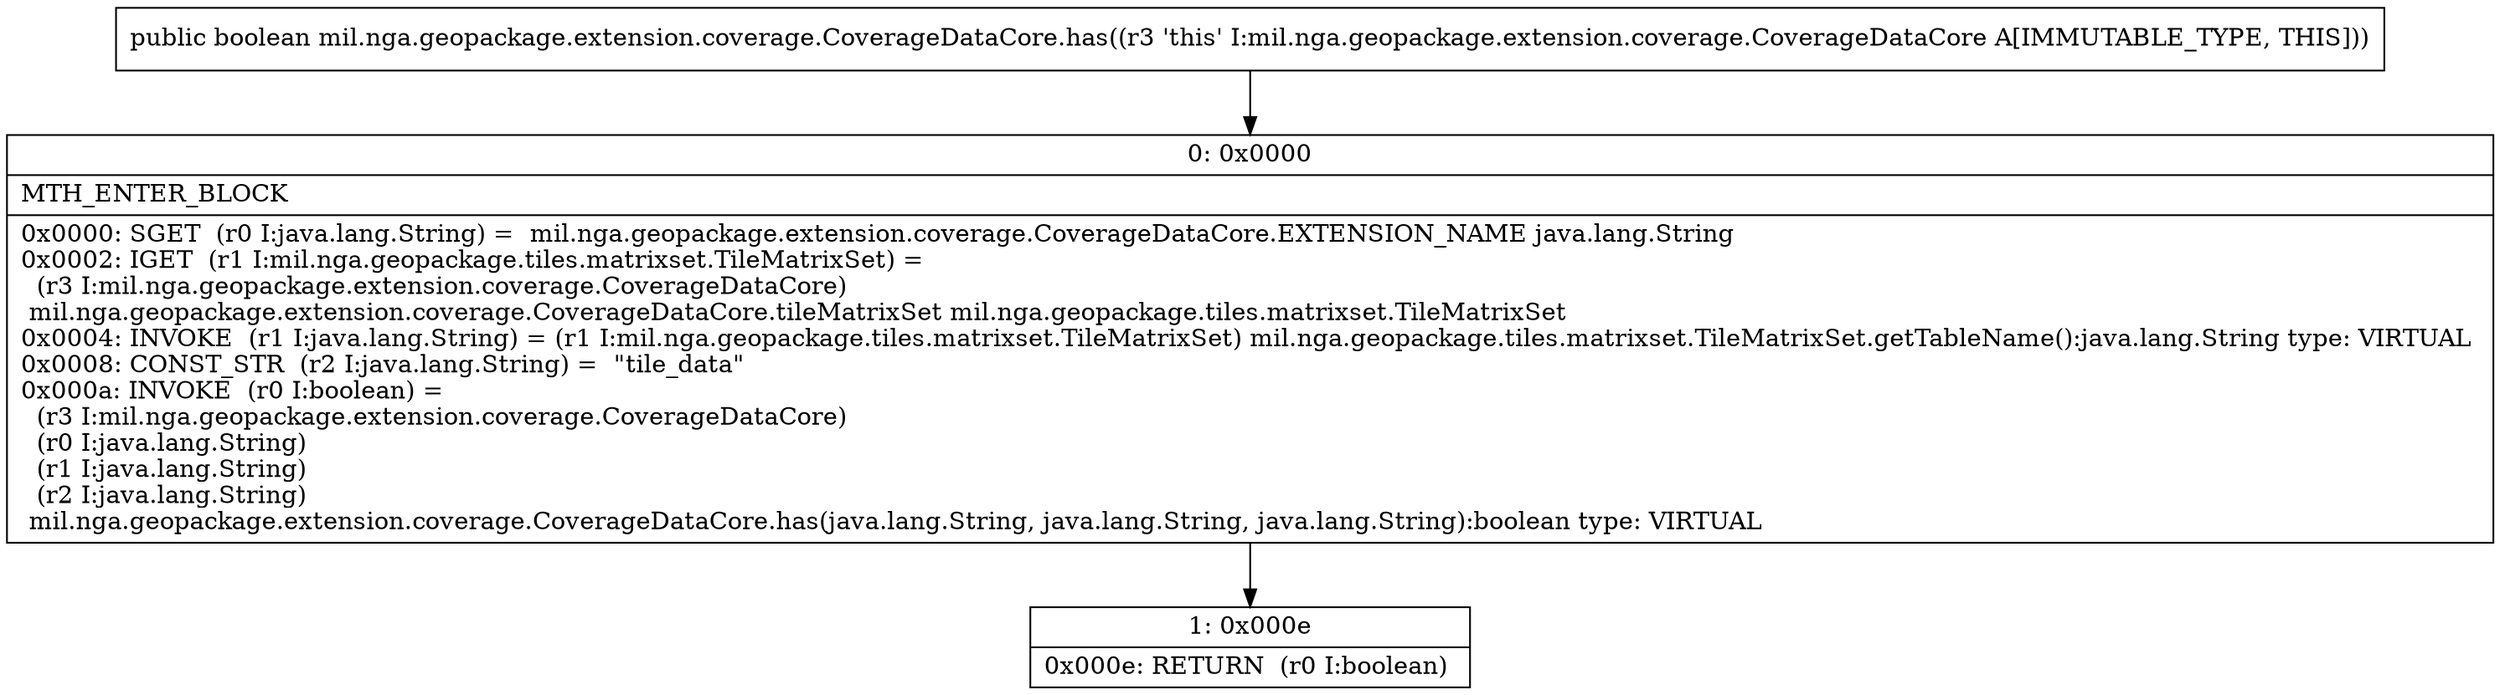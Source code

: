 digraph "CFG formil.nga.geopackage.extension.coverage.CoverageDataCore.has()Z" {
Node_0 [shape=record,label="{0\:\ 0x0000|MTH_ENTER_BLOCK\l|0x0000: SGET  (r0 I:java.lang.String) =  mil.nga.geopackage.extension.coverage.CoverageDataCore.EXTENSION_NAME java.lang.String \l0x0002: IGET  (r1 I:mil.nga.geopackage.tiles.matrixset.TileMatrixSet) = \l  (r3 I:mil.nga.geopackage.extension.coverage.CoverageDataCore)\l mil.nga.geopackage.extension.coverage.CoverageDataCore.tileMatrixSet mil.nga.geopackage.tiles.matrixset.TileMatrixSet \l0x0004: INVOKE  (r1 I:java.lang.String) = (r1 I:mil.nga.geopackage.tiles.matrixset.TileMatrixSet) mil.nga.geopackage.tiles.matrixset.TileMatrixSet.getTableName():java.lang.String type: VIRTUAL \l0x0008: CONST_STR  (r2 I:java.lang.String) =  \"tile_data\" \l0x000a: INVOKE  (r0 I:boolean) = \l  (r3 I:mil.nga.geopackage.extension.coverage.CoverageDataCore)\l  (r0 I:java.lang.String)\l  (r1 I:java.lang.String)\l  (r2 I:java.lang.String)\l mil.nga.geopackage.extension.coverage.CoverageDataCore.has(java.lang.String, java.lang.String, java.lang.String):boolean type: VIRTUAL \l}"];
Node_1 [shape=record,label="{1\:\ 0x000e|0x000e: RETURN  (r0 I:boolean) \l}"];
MethodNode[shape=record,label="{public boolean mil.nga.geopackage.extension.coverage.CoverageDataCore.has((r3 'this' I:mil.nga.geopackage.extension.coverage.CoverageDataCore A[IMMUTABLE_TYPE, THIS])) }"];
MethodNode -> Node_0;
Node_0 -> Node_1;
}

